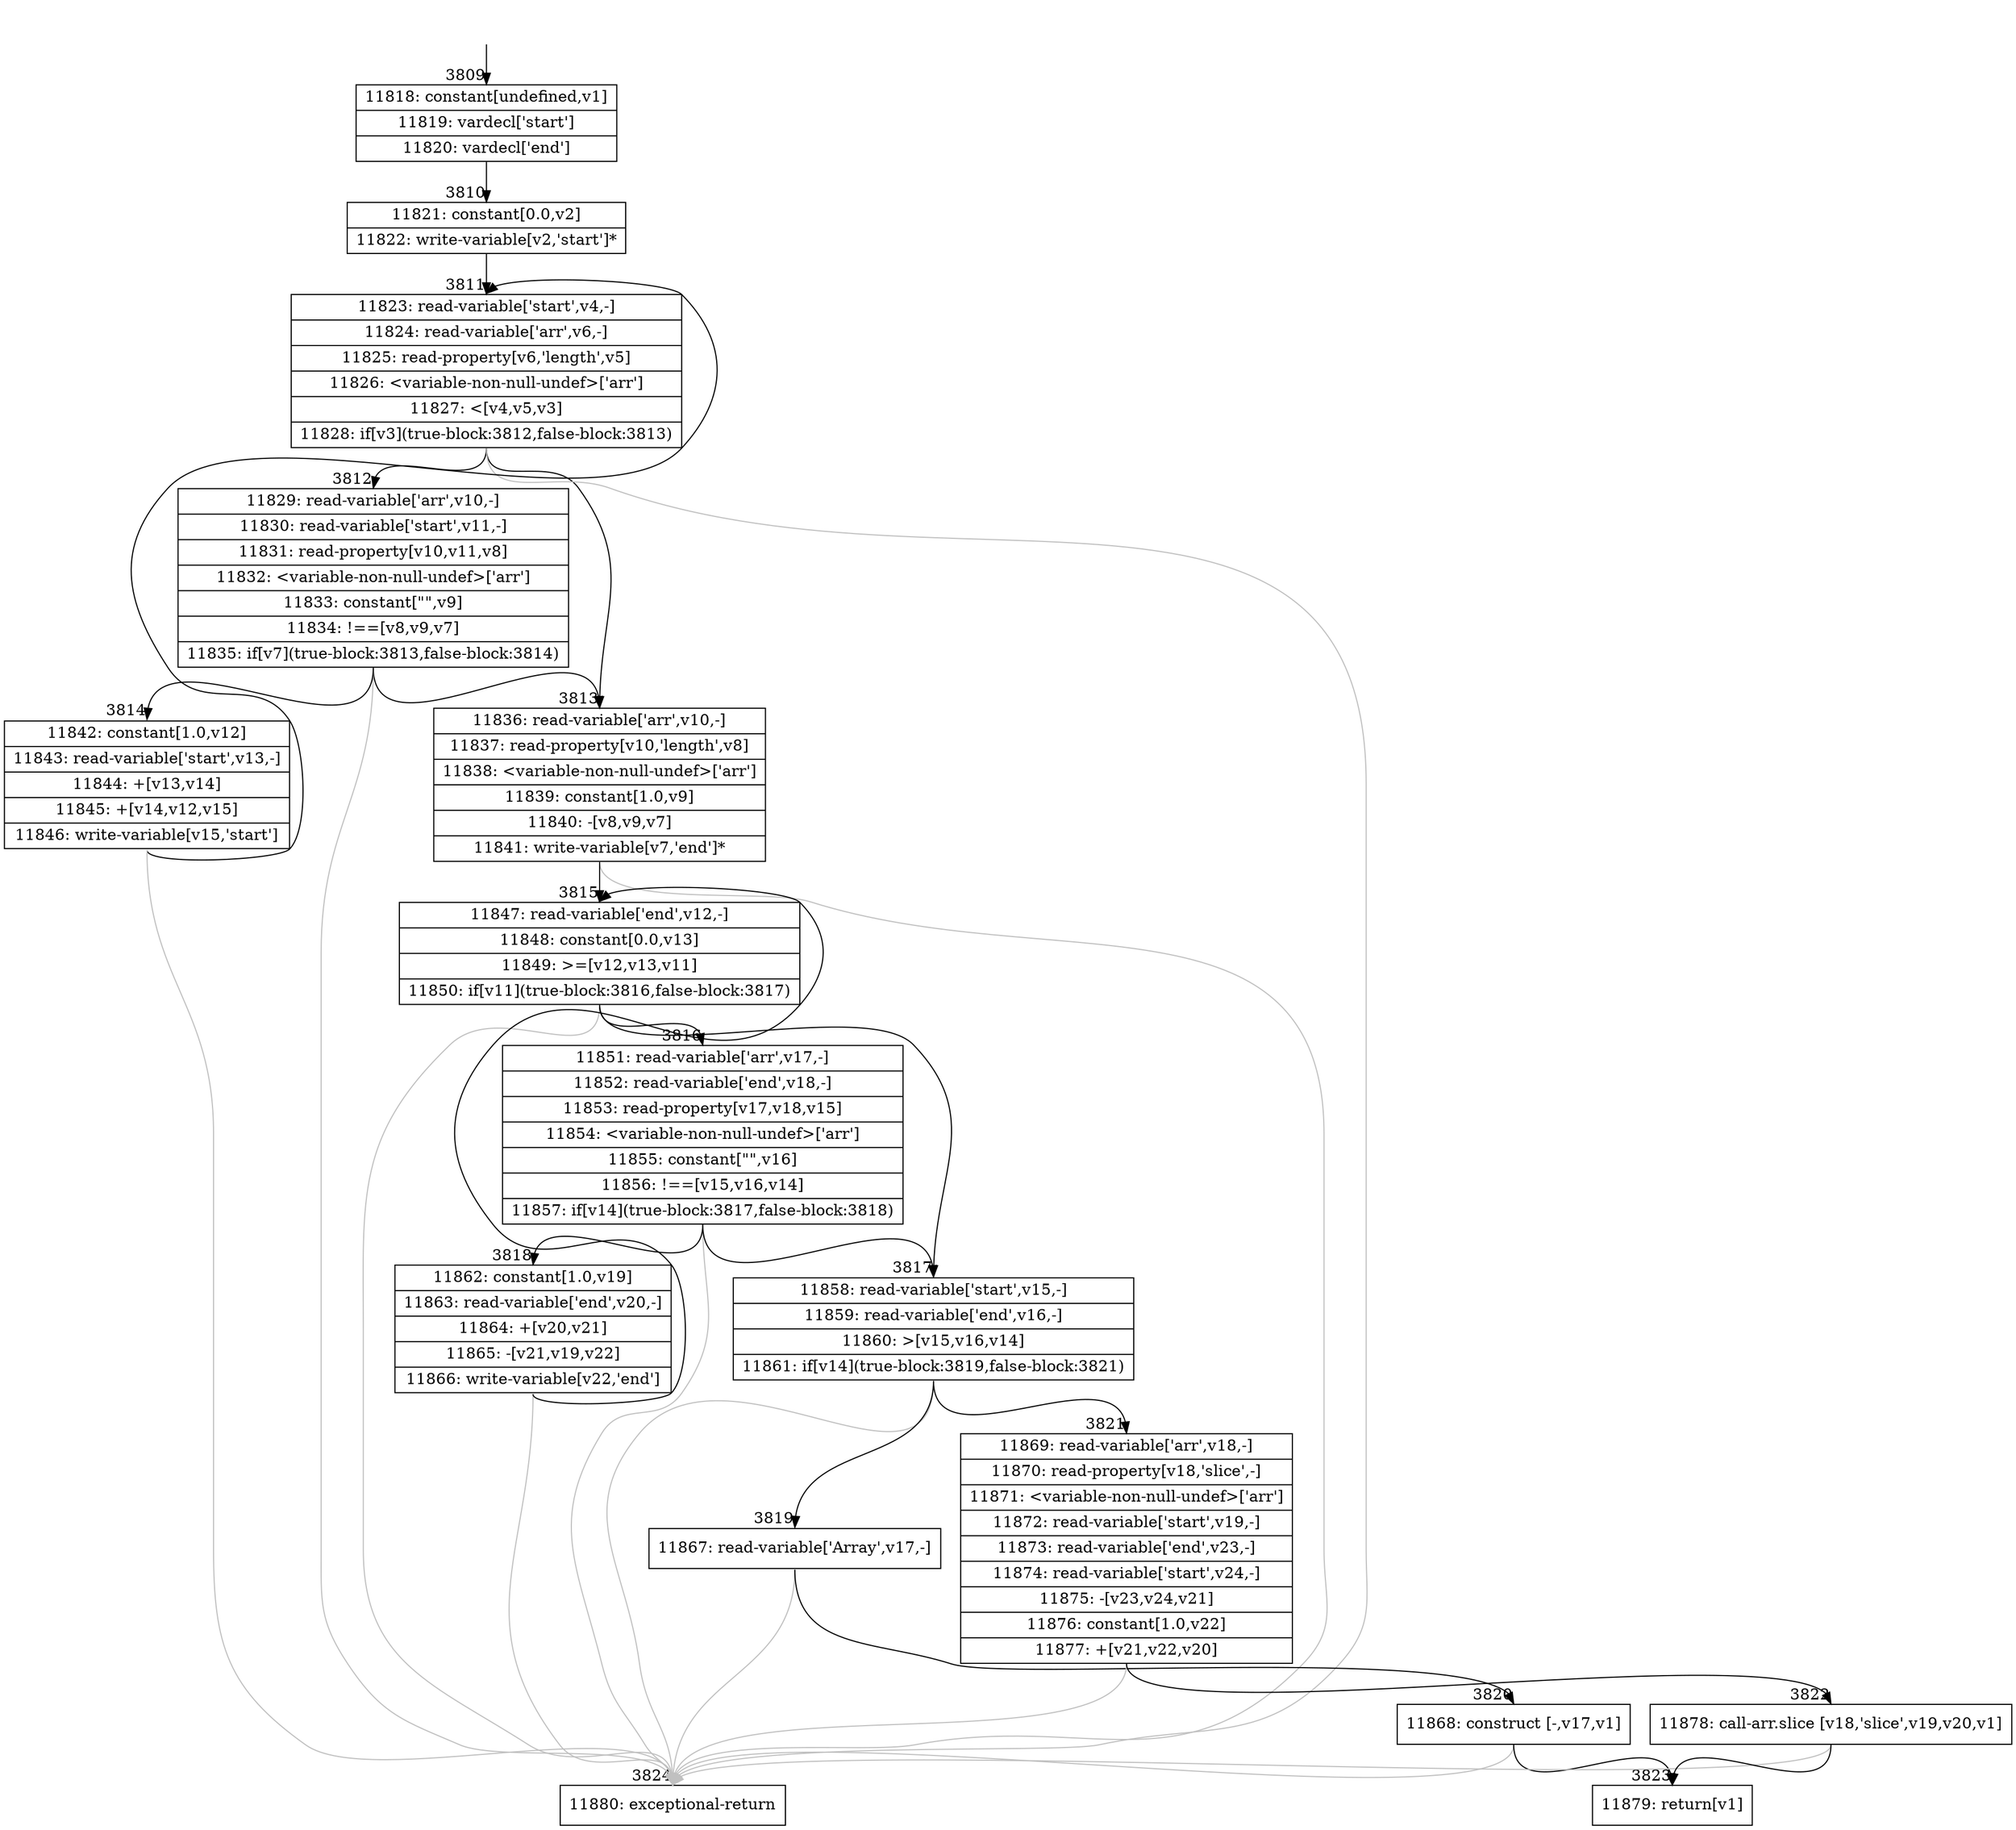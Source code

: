 digraph {
rankdir="TD"
BB_entry224[shape=none,label=""];
BB_entry224 -> BB3809 [tailport=s, headport=n, headlabel="    3809"]
BB3809 [shape=record label="{11818: constant[undefined,v1]|11819: vardecl['start']|11820: vardecl['end']}" ] 
BB3809 -> BB3810 [tailport=s, headport=n, headlabel="      3810"]
BB3810 [shape=record label="{11821: constant[0.0,v2]|11822: write-variable[v2,'start']*}" ] 
BB3810 -> BB3811 [tailport=s, headport=n, headlabel="      3811"]
BB3811 [shape=record label="{11823: read-variable['start',v4,-]|11824: read-variable['arr',v6,-]|11825: read-property[v6,'length',v5]|11826: \<variable-non-null-undef\>['arr']|11827: \<[v4,v5,v3]|11828: if[v3](true-block:3812,false-block:3813)}" ] 
BB3811 -> BB3812 [tailport=s, headport=n, headlabel="      3812"]
BB3811 -> BB3813 [tailport=s, headport=n, headlabel="      3813"]
BB3811 -> BB3824 [tailport=s, headport=n, color=gray, headlabel="      3824"]
BB3812 [shape=record label="{11829: read-variable['arr',v10,-]|11830: read-variable['start',v11,-]|11831: read-property[v10,v11,v8]|11832: \<variable-non-null-undef\>['arr']|11833: constant[\"\",v9]|11834: !==[v8,v9,v7]|11835: if[v7](true-block:3813,false-block:3814)}" ] 
BB3812 -> BB3813 [tailport=s, headport=n]
BB3812 -> BB3814 [tailport=s, headport=n, headlabel="      3814"]
BB3812 -> BB3824 [tailport=s, headport=n, color=gray]
BB3813 [shape=record label="{11836: read-variable['arr',v10,-]|11837: read-property[v10,'length',v8]|11838: \<variable-non-null-undef\>['arr']|11839: constant[1.0,v9]|11840: -[v8,v9,v7]|11841: write-variable[v7,'end']*}" ] 
BB3813 -> BB3815 [tailport=s, headport=n, headlabel="      3815"]
BB3813 -> BB3824 [tailport=s, headport=n, color=gray]
BB3814 [shape=record label="{11842: constant[1.0,v12]|11843: read-variable['start',v13,-]|11844: +[v13,v14]|11845: +[v14,v12,v15]|11846: write-variable[v15,'start']}" ] 
BB3814 -> BB3811 [tailport=s, headport=n]
BB3814 -> BB3824 [tailport=s, headport=n, color=gray]
BB3815 [shape=record label="{11847: read-variable['end',v12,-]|11848: constant[0.0,v13]|11849: \>=[v12,v13,v11]|11850: if[v11](true-block:3816,false-block:3817)}" ] 
BB3815 -> BB3816 [tailport=s, headport=n, headlabel="      3816"]
BB3815 -> BB3817 [tailport=s, headport=n, headlabel="      3817"]
BB3815 -> BB3824 [tailport=s, headport=n, color=gray]
BB3816 [shape=record label="{11851: read-variable['arr',v17,-]|11852: read-variable['end',v18,-]|11853: read-property[v17,v18,v15]|11854: \<variable-non-null-undef\>['arr']|11855: constant[\"\",v16]|11856: !==[v15,v16,v14]|11857: if[v14](true-block:3817,false-block:3818)}" ] 
BB3816 -> BB3817 [tailport=s, headport=n]
BB3816 -> BB3818 [tailport=s, headport=n, headlabel="      3818"]
BB3816 -> BB3824 [tailport=s, headport=n, color=gray]
BB3817 [shape=record label="{11858: read-variable['start',v15,-]|11859: read-variable['end',v16,-]|11860: \>[v15,v16,v14]|11861: if[v14](true-block:3819,false-block:3821)}" ] 
BB3817 -> BB3819 [tailport=s, headport=n, headlabel="      3819"]
BB3817 -> BB3821 [tailport=s, headport=n, headlabel="      3821"]
BB3817 -> BB3824 [tailport=s, headport=n, color=gray]
BB3818 [shape=record label="{11862: constant[1.0,v19]|11863: read-variable['end',v20,-]|11864: +[v20,v21]|11865: -[v21,v19,v22]|11866: write-variable[v22,'end']}" ] 
BB3818 -> BB3815 [tailport=s, headport=n]
BB3818 -> BB3824 [tailport=s, headport=n, color=gray]
BB3819 [shape=record label="{11867: read-variable['Array',v17,-]}" ] 
BB3819 -> BB3820 [tailport=s, headport=n, headlabel="      3820"]
BB3819 -> BB3824 [tailport=s, headport=n, color=gray]
BB3820 [shape=record label="{11868: construct [-,v17,v1]}" ] 
BB3820 -> BB3823 [tailport=s, headport=n, headlabel="      3823"]
BB3820 -> BB3824 [tailport=s, headport=n, color=gray]
BB3821 [shape=record label="{11869: read-variable['arr',v18,-]|11870: read-property[v18,'slice',-]|11871: \<variable-non-null-undef\>['arr']|11872: read-variable['start',v19,-]|11873: read-variable['end',v23,-]|11874: read-variable['start',v24,-]|11875: -[v23,v24,v21]|11876: constant[1.0,v22]|11877: +[v21,v22,v20]}" ] 
BB3821 -> BB3822 [tailport=s, headport=n, headlabel="      3822"]
BB3821 -> BB3824 [tailport=s, headport=n, color=gray]
BB3822 [shape=record label="{11878: call-arr.slice [v18,'slice',v19,v20,v1]}" ] 
BB3822 -> BB3823 [tailport=s, headport=n]
BB3822 -> BB3824 [tailport=s, headport=n, color=gray]
BB3823 [shape=record label="{11879: return[v1]}" ] 
BB3824 [shape=record label="{11880: exceptional-return}" ] 
//#$~ 4008
}
